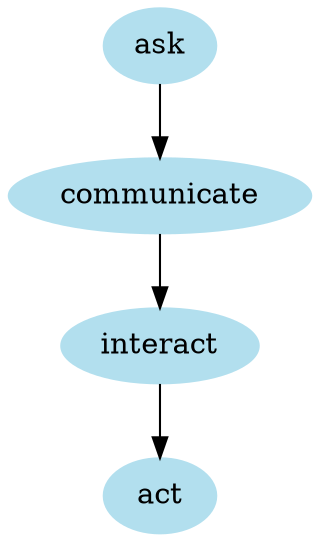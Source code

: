 digraph unix {
	node [color=lightblue2 style=filled]
	size="6,6"
	ask -> communicate
	communicate -> interact
	interact -> act
}
